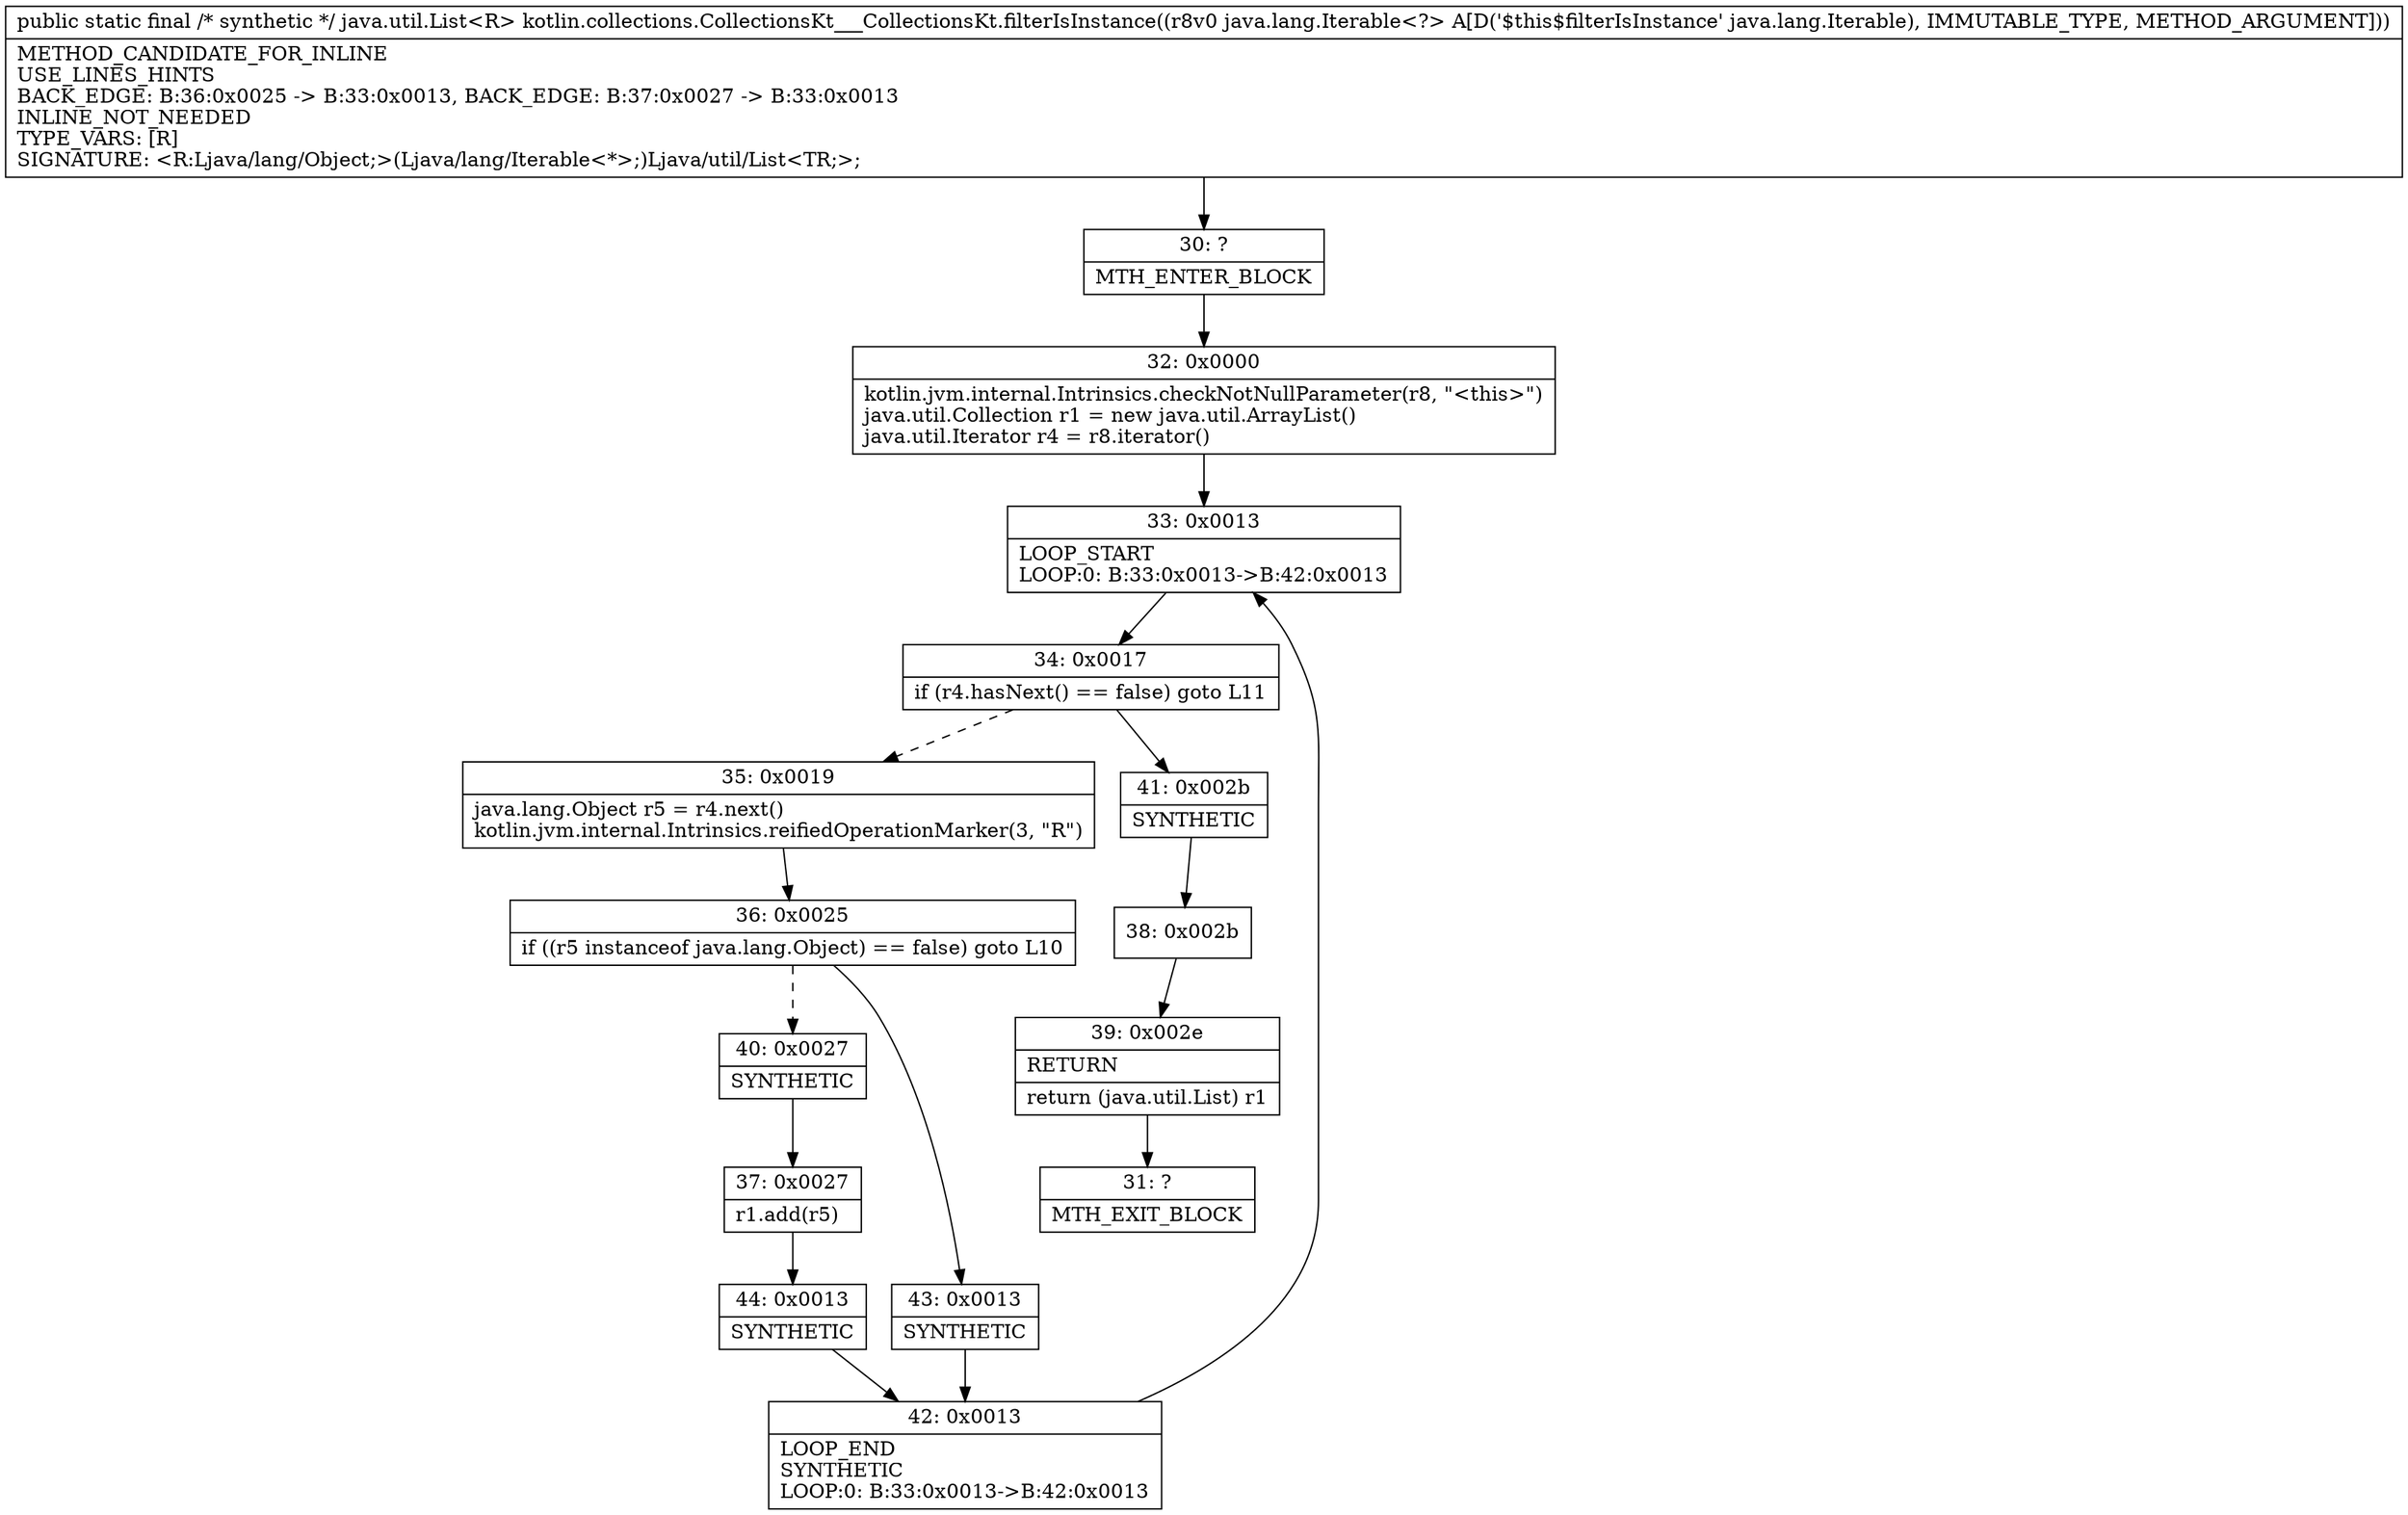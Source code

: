 digraph "CFG forkotlin.collections.CollectionsKt___CollectionsKt.filterIsInstance(Ljava\/lang\/Iterable;)Ljava\/util\/List;" {
Node_30 [shape=record,label="{30\:\ ?|MTH_ENTER_BLOCK\l}"];
Node_32 [shape=record,label="{32\:\ 0x0000|kotlin.jvm.internal.Intrinsics.checkNotNullParameter(r8, \"\<this\>\")\ljava.util.Collection r1 = new java.util.ArrayList()\ljava.util.Iterator r4 = r8.iterator()\l}"];
Node_33 [shape=record,label="{33\:\ 0x0013|LOOP_START\lLOOP:0: B:33:0x0013\-\>B:42:0x0013\l}"];
Node_34 [shape=record,label="{34\:\ 0x0017|if (r4.hasNext() == false) goto L11\l}"];
Node_35 [shape=record,label="{35\:\ 0x0019|java.lang.Object r5 = r4.next()\lkotlin.jvm.internal.Intrinsics.reifiedOperationMarker(3, \"R\")\l}"];
Node_36 [shape=record,label="{36\:\ 0x0025|if ((r5 instanceof java.lang.Object) == false) goto L10\l}"];
Node_40 [shape=record,label="{40\:\ 0x0027|SYNTHETIC\l}"];
Node_37 [shape=record,label="{37\:\ 0x0027|r1.add(r5)\l}"];
Node_44 [shape=record,label="{44\:\ 0x0013|SYNTHETIC\l}"];
Node_42 [shape=record,label="{42\:\ 0x0013|LOOP_END\lSYNTHETIC\lLOOP:0: B:33:0x0013\-\>B:42:0x0013\l}"];
Node_43 [shape=record,label="{43\:\ 0x0013|SYNTHETIC\l}"];
Node_41 [shape=record,label="{41\:\ 0x002b|SYNTHETIC\l}"];
Node_38 [shape=record,label="{38\:\ 0x002b}"];
Node_39 [shape=record,label="{39\:\ 0x002e|RETURN\l|return (java.util.List) r1\l}"];
Node_31 [shape=record,label="{31\:\ ?|MTH_EXIT_BLOCK\l}"];
MethodNode[shape=record,label="{public static final \/* synthetic *\/ java.util.List\<R\> kotlin.collections.CollectionsKt___CollectionsKt.filterIsInstance((r8v0 java.lang.Iterable\<?\> A[D('$this$filterIsInstance' java.lang.Iterable), IMMUTABLE_TYPE, METHOD_ARGUMENT]))  | METHOD_CANDIDATE_FOR_INLINE\lUSE_LINES_HINTS\lBACK_EDGE: B:36:0x0025 \-\> B:33:0x0013, BACK_EDGE: B:37:0x0027 \-\> B:33:0x0013\lINLINE_NOT_NEEDED\lTYPE_VARS: [R]\lSIGNATURE: \<R:Ljava\/lang\/Object;\>(Ljava\/lang\/Iterable\<*\>;)Ljava\/util\/List\<TR;\>;\l}"];
MethodNode -> Node_30;Node_30 -> Node_32;
Node_32 -> Node_33;
Node_33 -> Node_34;
Node_34 -> Node_35[style=dashed];
Node_34 -> Node_41;
Node_35 -> Node_36;
Node_36 -> Node_40[style=dashed];
Node_36 -> Node_43;
Node_40 -> Node_37;
Node_37 -> Node_44;
Node_44 -> Node_42;
Node_42 -> Node_33;
Node_43 -> Node_42;
Node_41 -> Node_38;
Node_38 -> Node_39;
Node_39 -> Node_31;
}

